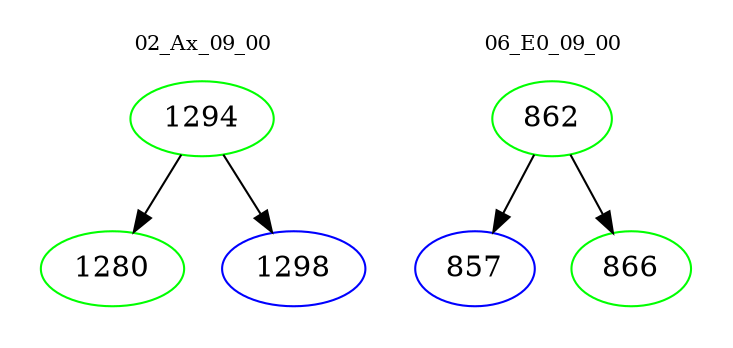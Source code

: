 digraph{
subgraph cluster_0 {
color = white
label = "02_Ax_09_00";
fontsize=10;
T0_1294 [label="1294", color="green"]
T0_1294 -> T0_1280 [color="black"]
T0_1280 [label="1280", color="green"]
T0_1294 -> T0_1298 [color="black"]
T0_1298 [label="1298", color="blue"]
}
subgraph cluster_1 {
color = white
label = "06_E0_09_00";
fontsize=10;
T1_862 [label="862", color="green"]
T1_862 -> T1_857 [color="black"]
T1_857 [label="857", color="blue"]
T1_862 -> T1_866 [color="black"]
T1_866 [label="866", color="green"]
}
}
